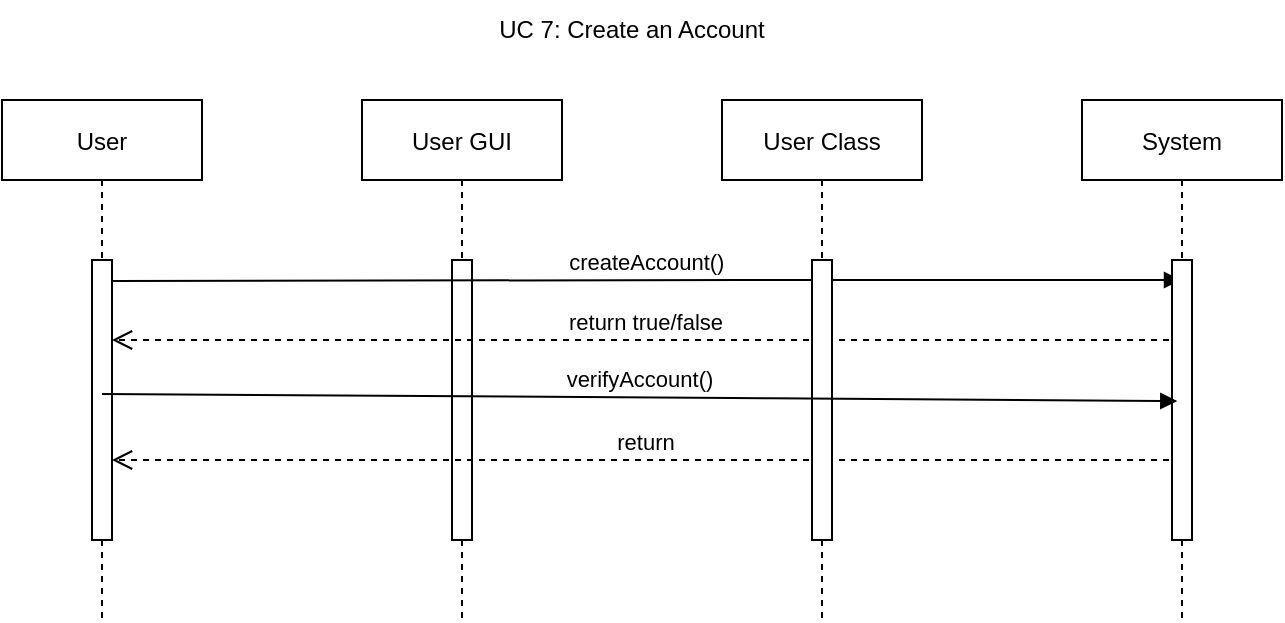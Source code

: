 <mxfile version="17.1.0" type="github">
  <diagram id="kgpKYQtTHZ0yAKxKKP6v" name="Page-1">
    <mxGraphModel dx="816" dy="804" grid="1" gridSize="10" guides="1" tooltips="1" connect="1" arrows="1" fold="1" page="1" pageScale="1" pageWidth="850" pageHeight="1100" math="0" shadow="0">
      <root>
        <mxCell id="0" />
        <mxCell id="1" parent="0" />
        <mxCell id="3nuBFxr9cyL0pnOWT2aG-1" value="User" style="shape=umlLifeline;perimeter=lifelinePerimeter;container=1;collapsible=0;recursiveResize=0;rounded=0;shadow=0;strokeWidth=1;" parent="1" vertex="1">
          <mxGeometry x="120" y="80" width="100" height="260" as="geometry" />
        </mxCell>
        <mxCell id="3nuBFxr9cyL0pnOWT2aG-2" value="" style="points=[];perimeter=orthogonalPerimeter;rounded=0;shadow=0;strokeWidth=1;" parent="3nuBFxr9cyL0pnOWT2aG-1" vertex="1">
          <mxGeometry x="45" y="80" width="10" height="140" as="geometry" />
        </mxCell>
        <mxCell id="3nuBFxr9cyL0pnOWT2aG-5" value="User GUI" style="shape=umlLifeline;perimeter=lifelinePerimeter;container=1;collapsible=0;recursiveResize=0;rounded=0;shadow=0;strokeWidth=1;" parent="1" vertex="1">
          <mxGeometry x="300" y="80" width="100" height="260" as="geometry" />
        </mxCell>
        <mxCell id="3nuBFxr9cyL0pnOWT2aG-6" value="" style="points=[];perimeter=orthogonalPerimeter;rounded=0;shadow=0;strokeWidth=1;" parent="3nuBFxr9cyL0pnOWT2aG-5" vertex="1">
          <mxGeometry x="45" y="80" width="10" height="140" as="geometry" />
        </mxCell>
        <mxCell id="8FzZY1UFn7kH9PVHiw3O-6" value="return" style="verticalAlign=bottom;endArrow=open;dashed=1;endSize=8;shadow=0;strokeWidth=1;" edge="1" parent="3nuBFxr9cyL0pnOWT2aG-5">
          <mxGeometry relative="1" as="geometry">
            <mxPoint x="-125" y="180" as="targetPoint" />
            <mxPoint x="409.5" y="180" as="sourcePoint" />
            <Array as="points">
              <mxPoint x="-80" y="180" />
            </Array>
          </mxGeometry>
        </mxCell>
        <mxCell id="3nuBFxr9cyL0pnOWT2aG-7" value="return true/false" style="verticalAlign=bottom;endArrow=open;dashed=1;endSize=8;shadow=0;strokeWidth=1;" parent="1" source="8FzZY1UFn7kH9PVHiw3O-3" target="3nuBFxr9cyL0pnOWT2aG-2" edge="1">
          <mxGeometry relative="1" as="geometry">
            <mxPoint x="275" y="236" as="targetPoint" />
            <Array as="points">
              <mxPoint x="220" y="200" />
            </Array>
          </mxGeometry>
        </mxCell>
        <mxCell id="3nuBFxr9cyL0pnOWT2aG-8" value="createAccount()" style="verticalAlign=bottom;endArrow=block;shadow=0;strokeWidth=1;exitX=0.549;exitY=0.348;exitDx=0;exitDy=0;exitPerimeter=0;" parent="1" source="3nuBFxr9cyL0pnOWT2aG-1" target="8FzZY1UFn7kH9PVHiw3O-3" edge="1">
          <mxGeometry relative="1" as="geometry">
            <mxPoint x="210" y="170" as="sourcePoint" />
            <Array as="points">
              <mxPoint x="500" y="170" />
            </Array>
          </mxGeometry>
        </mxCell>
        <mxCell id="8FzZY1UFn7kH9PVHiw3O-1" value="User Class" style="shape=umlLifeline;perimeter=lifelinePerimeter;container=1;collapsible=0;recursiveResize=0;rounded=0;shadow=0;strokeWidth=1;" vertex="1" parent="1">
          <mxGeometry x="480" y="80" width="100" height="260" as="geometry" />
        </mxCell>
        <mxCell id="8FzZY1UFn7kH9PVHiw3O-2" value="" style="points=[];perimeter=orthogonalPerimeter;rounded=0;shadow=0;strokeWidth=1;" vertex="1" parent="8FzZY1UFn7kH9PVHiw3O-1">
          <mxGeometry x="45" y="80" width="10" height="140" as="geometry" />
        </mxCell>
        <mxCell id="8FzZY1UFn7kH9PVHiw3O-3" value="System" style="shape=umlLifeline;perimeter=lifelinePerimeter;container=1;collapsible=0;recursiveResize=0;rounded=0;shadow=0;strokeWidth=1;" vertex="1" parent="1">
          <mxGeometry x="660" y="80" width="100" height="260" as="geometry" />
        </mxCell>
        <mxCell id="8FzZY1UFn7kH9PVHiw3O-4" value="" style="points=[];perimeter=orthogonalPerimeter;rounded=0;shadow=0;strokeWidth=1;" vertex="1" parent="8FzZY1UFn7kH9PVHiw3O-3">
          <mxGeometry x="45" y="80" width="10" height="140" as="geometry" />
        </mxCell>
        <mxCell id="8FzZY1UFn7kH9PVHiw3O-5" value="verifyAccount()" style="verticalAlign=bottom;endArrow=block;shadow=0;strokeWidth=1;entryX=0.264;entryY=0.504;entryDx=0;entryDy=0;entryPerimeter=0;" edge="1" parent="1" target="8FzZY1UFn7kH9PVHiw3O-4">
          <mxGeometry relative="1" as="geometry">
            <mxPoint x="170" y="227" as="sourcePoint" />
            <mxPoint x="690" y="229" as="targetPoint" />
            <Array as="points">
              <mxPoint x="495" y="229.09" />
            </Array>
          </mxGeometry>
        </mxCell>
        <mxCell id="8FzZY1UFn7kH9PVHiw3O-7" value="UC 7: Create an Account" style="text;strokeColor=none;fillColor=none;html=1;align=center;verticalAlign=middle;whiteSpace=wrap;rounded=0;hachureGap=4;" vertex="1" parent="1">
          <mxGeometry x="360" y="30" width="150" height="30" as="geometry" />
        </mxCell>
      </root>
    </mxGraphModel>
  </diagram>
</mxfile>
